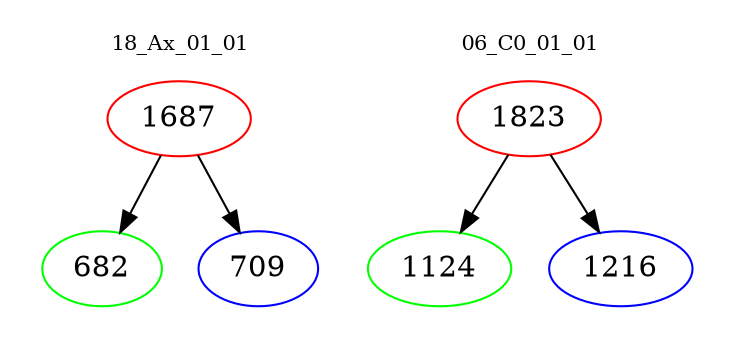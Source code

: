 digraph{
subgraph cluster_0 {
color = white
label = "18_Ax_01_01";
fontsize=10;
T0_1687 [label="1687", color="red"]
T0_1687 -> T0_682 [color="black"]
T0_682 [label="682", color="green"]
T0_1687 -> T0_709 [color="black"]
T0_709 [label="709", color="blue"]
}
subgraph cluster_1 {
color = white
label = "06_C0_01_01";
fontsize=10;
T1_1823 [label="1823", color="red"]
T1_1823 -> T1_1124 [color="black"]
T1_1124 [label="1124", color="green"]
T1_1823 -> T1_1216 [color="black"]
T1_1216 [label="1216", color="blue"]
}
}
